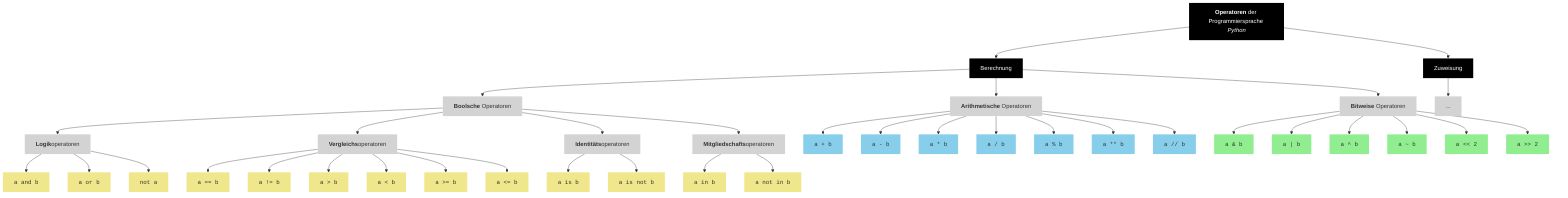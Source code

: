 flowchart TB

    Operatoren["<b>Operatoren</b> der Programmiersprache <i>Python</i>"]

    Operatoren --> Berechnung
    Operatoren --> Zuweisung

    Berechnung --> Boolsch["<b>Boolsche</b> Operatoren"]
    Berechnung --> Arithmetisch["<b>Arithmetische</b> Operatoren"]
    Berechnung --> Bitweise["<b>Bitweise</b> Operatoren"]

    Boolsch --> Logik["<b>Logik</b>operatoren"]
    Boolsch --> Vergleich["<b>Vergleichs</b>operatoren"]
    Boolsch --> Identity["<b>Identitäts</b>operatoren"]
    Boolsch --> Membership["<b>Mitgliedschafts</b>operatoren"]

    Logik --> And["<code>a and b</code>"]
    Logik --> Or["<code>a or b</code>"]
    Logik --> Not["<code>not a</code>"]

    Vergleich --> Equal["<code>a == b</code>"]
    Vergleich --> NotEqual["<code>a != b</code>"]
    Vergleich --> GreaterThan["<code>a > b</code>"]
    Vergleich --> SmallerThan["<code>a < b</code>"]
    Vergleich --> GreaterThanOrEqualTo["<code>a >= b</code>"]
    Vergleich --> SmallerThanOrEqualTo["<code>a <= b</code>"]

    Identity --> Is["<code>a is b</code>"]
    Identity --> IsNot["<code>a is not b</code>"]

    Membership --> In["<code>a in b</code>"]
    Membership --> NotIn["<code>a not in b</code>"]

    Arithmetisch --> Addition["<code>a + b</code>"]
    Arithmetisch --> Subtraction["<code>a - b</code>"]
    Arithmetisch --> Multiplication["<code>a * b</code>"]
    Arithmetisch --> Division["<code>a / b</code>"]
    Arithmetisch --> Modulus["<code>a % b</code>"]
    Arithmetisch --> Exponentiation["<code>a ** b</code>"]
    Arithmetisch --> FloorDivision["<code>a // b</code>"]

    Bitweise --> AND["<code>a & b</code>"]
    Bitweise --> OR["<code>a | b</code>"]
    Bitweise --> XOR["<code>a ^ b</code>"]
    Bitweise --> NOT["<code>a ~ b</code>"]
    Bitweise --> ZeroFillLeftShift["<code>a << 2</code>"]
    Bitweise --> ZeroFillRightShift["<code>a >> 2</code>"]

    Zuweisung --> More["..."]

    style Operatoren fill:black,color:white,stroke-width:0px
    style Berechnung fill:black,color:white,stroke-width:0px
    style Zuweisung fill:black,color:white,stroke-width:0px

    style Boolsch fill:lightgray,stroke-width:0px
    style Arithmetisch fill:lightgray,stroke-width:0px
    style Bitweise fill:lightgray,stroke-width:0px
    style Logik fill:lightgray,stroke-width:0px
    style Vergleich fill:lightgray,stroke-width:0px
    style Identity fill:lightgray,stroke-width:0px
    style Membership fill:lightgray,stroke-width:0px
    style More fill:lightgray,stroke-width:0px

    style And fill:khaki,stroke-width:0px
    style Or fill:khaki,stroke-width:0px
    style Not fill:khaki,stroke-width:0px
    style Equal fill:khaki,stroke-width:0px
    style NotEqual fill:khaki,stroke-width:0px
    style GreaterThan fill:khaki,stroke-width:0px
    style SmallerThan fill:khaki,stroke-width:0px
    style GreaterThanOrEqualTo fill:khaki,stroke-width:0px
    style SmallerThanOrEqualTo fill:khaki,stroke-width:0px
    style Is fill:khaki,stroke-width:0px
    style IsNot fill:khaki,stroke-width:0px
    style In fill:khaki,stroke-width:0px
    style NotIn fill:khaki,stroke-width:0px
    
    style Addition fill:skyblue,stroke-width:0px
    style Subtraction fill:skyblue,stroke-width:0px
    style Multiplication fill:skyblue,stroke-width:0px
    style Division fill:skyblue,stroke-width:0px
    style Modulus fill:skyblue,stroke-width:0px
    style Exponentiation fill:skyblue,stroke-width:0px
    style FloorDivision fill:skyblue,stroke-width:0px

    style AND fill:lightgreen,stroke-width:0px
    style OR fill:lightgreen,stroke-width:0px
    style XOR fill:lightgreen,stroke-width:0px
    style NOT fill:lightgreen,stroke-width:0px
    style ZeroFillLeftShift fill:lightgreen,stroke-width:0px
    style ZeroFillRightShift fill:lightgreen,stroke-width:0px
